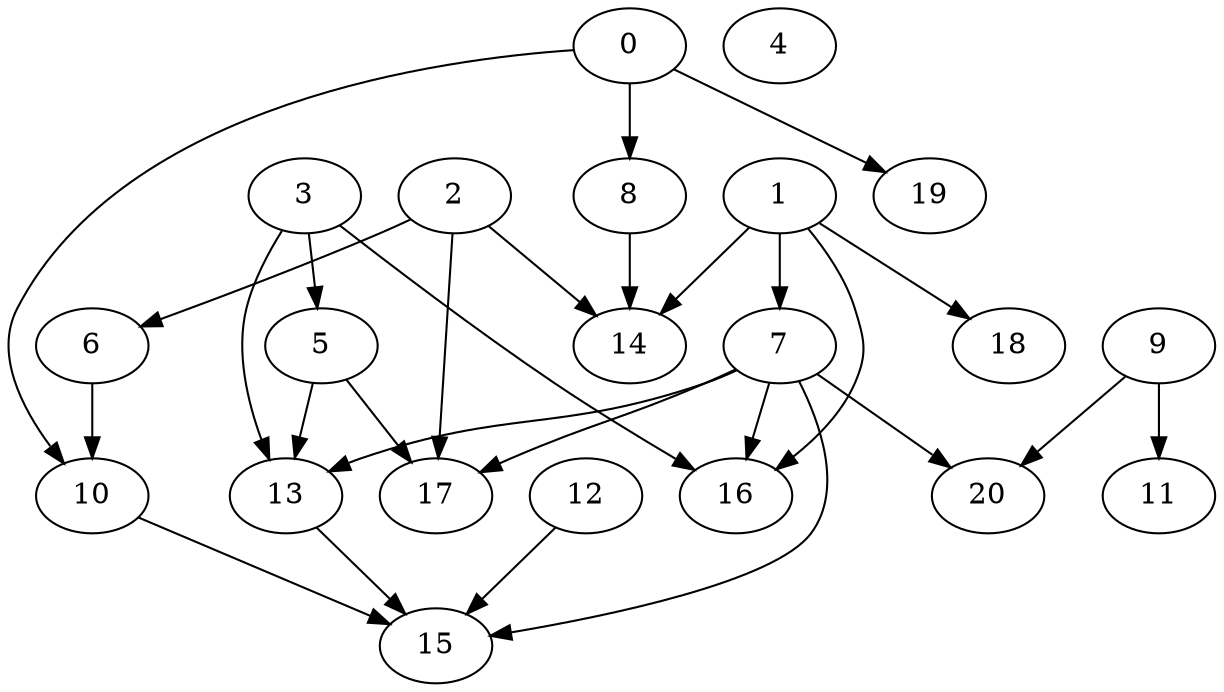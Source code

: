 digraph "Random_Nodes_21_Density_1.29_CCR_1.95_WeightType_Random_GB" {
	graph ["Duplicate states"=0,
		GraphType=Random,
		"Max states in OPEN"=0,
		Modes="120000ms; topo-ordered tasks, ; Pruning: task equivalence, fixed order ready list, ; F-value: ; Optimisation: best schedule length (\
SL) optimisation on equal, ",
		NumberOfTasks=21,
		"Pruned using list schedule length"=10870513,
		"States removed from OPEN"=0,
		TargetSystem="Homogeneous-4",
		"Time to schedule (ms)"=8086,
		"Total idle time"=27,
		"Total schedule length"=36,
		"Total sequential time"=112,
		"Total states created"=22850890
	];
	2	["Finish time"=4,
		Processor=0,
		"Start time"=0,
		Weight=4];
	6	["Finish time"=18,
		Processor=2,
		"Start time"=10,
		Weight=8];
	2 -> 6	[Weight=6];
	14	["Finish time"=35,
		Processor=3,
		"Start time"=28,
		Weight=7];
	2 -> 14	[Weight=6];
	17	["Finish time"=32,
		Processor=2,
		"Start time"=29,
		Weight=3];
	2 -> 17	[Weight=15];
	1	["Finish time"=2,
		Processor=1,
		"Start time"=0,
		Weight=2];
	7	["Finish time"=11,
		Processor=1,
		"Start time"=2,
		Weight=9];
	1 -> 7	[Weight=4];
	1 -> 14	[Weight=3];
	18	["Finish time"=29,
		Processor=2,
		"Start time"=26,
		Weight=3];
	1 -> 18	[Weight=6];
	16	["Finish time"=26,
		Processor=1,
		"Start time"=24,
		Weight=2];
	1 -> 16	[Weight=9];
	0	["Finish time"=10,
		Processor=2,
		"Start time"=0,
		Weight=10];
	10	["Finish time"=26,
		Processor=2,
		"Start time"=18,
		Weight=8];
	0 -> 10	[Weight=13];
	8	["Finish time"=28,
		Processor=3,
		"Start time"=24,
		Weight=4];
	0 -> 8	[Weight=10];
	19	["Finish time"=24,
		Processor=1,
		"Start time"=22,
		Weight=2];
	0 -> 19	[Weight=12];
	3	["Finish time"=9,
		Processor=3,
		"Start time"=0,
		Weight=9];
	5	["Finish time"=16,
		Processor=0,
		"Start time"=13,
		Weight=3];
	3 -> 5	[Weight=4];
	13	["Finish time"=29,
		Processor=0,
		"Start time"=22,
		Weight=7];
	3 -> 13	[Weight=13];
	3 -> 16	[Weight=9];
	6 -> 10	[Weight=10];
	7 -> 13	[Weight=10];
	15	["Finish time"=36,
		Processor=0,
		"Start time"=29,
		Weight=7];
	7 -> 15	[Weight=4];
	20	["Finish time"=36,
		Processor=2,
		"Start time"=32,
		Weight=4];
	7 -> 20	[Weight=4];
	7 -> 17	[Weight=10];
	7 -> 16	[Weight=13];
	5 -> 13	[Weight=7];
	5 -> 17	[Weight=3];
	12	["Finish time"=14,
		Processor=1,
		"Start time"=11,
		Weight=3];
	12 -> 15	[Weight=15];
	9	["Finish time"=17,
		Processor=3,
		"Start time"=9,
		Weight=8];
	9 -> 20	[Weight=7];
	11	["Finish time"=32,
		Processor=1,
		"Start time"=30,
		Weight=2];
	9 -> 11	[Weight=13];
	10 -> 15	[Weight=3];
	8 -> 14	[Weight=6];
	13 -> 15	[Weight=3];
	4	["Finish time"=24,
		Processor=3,
		"Start time"=17,
		Weight=7];
}
